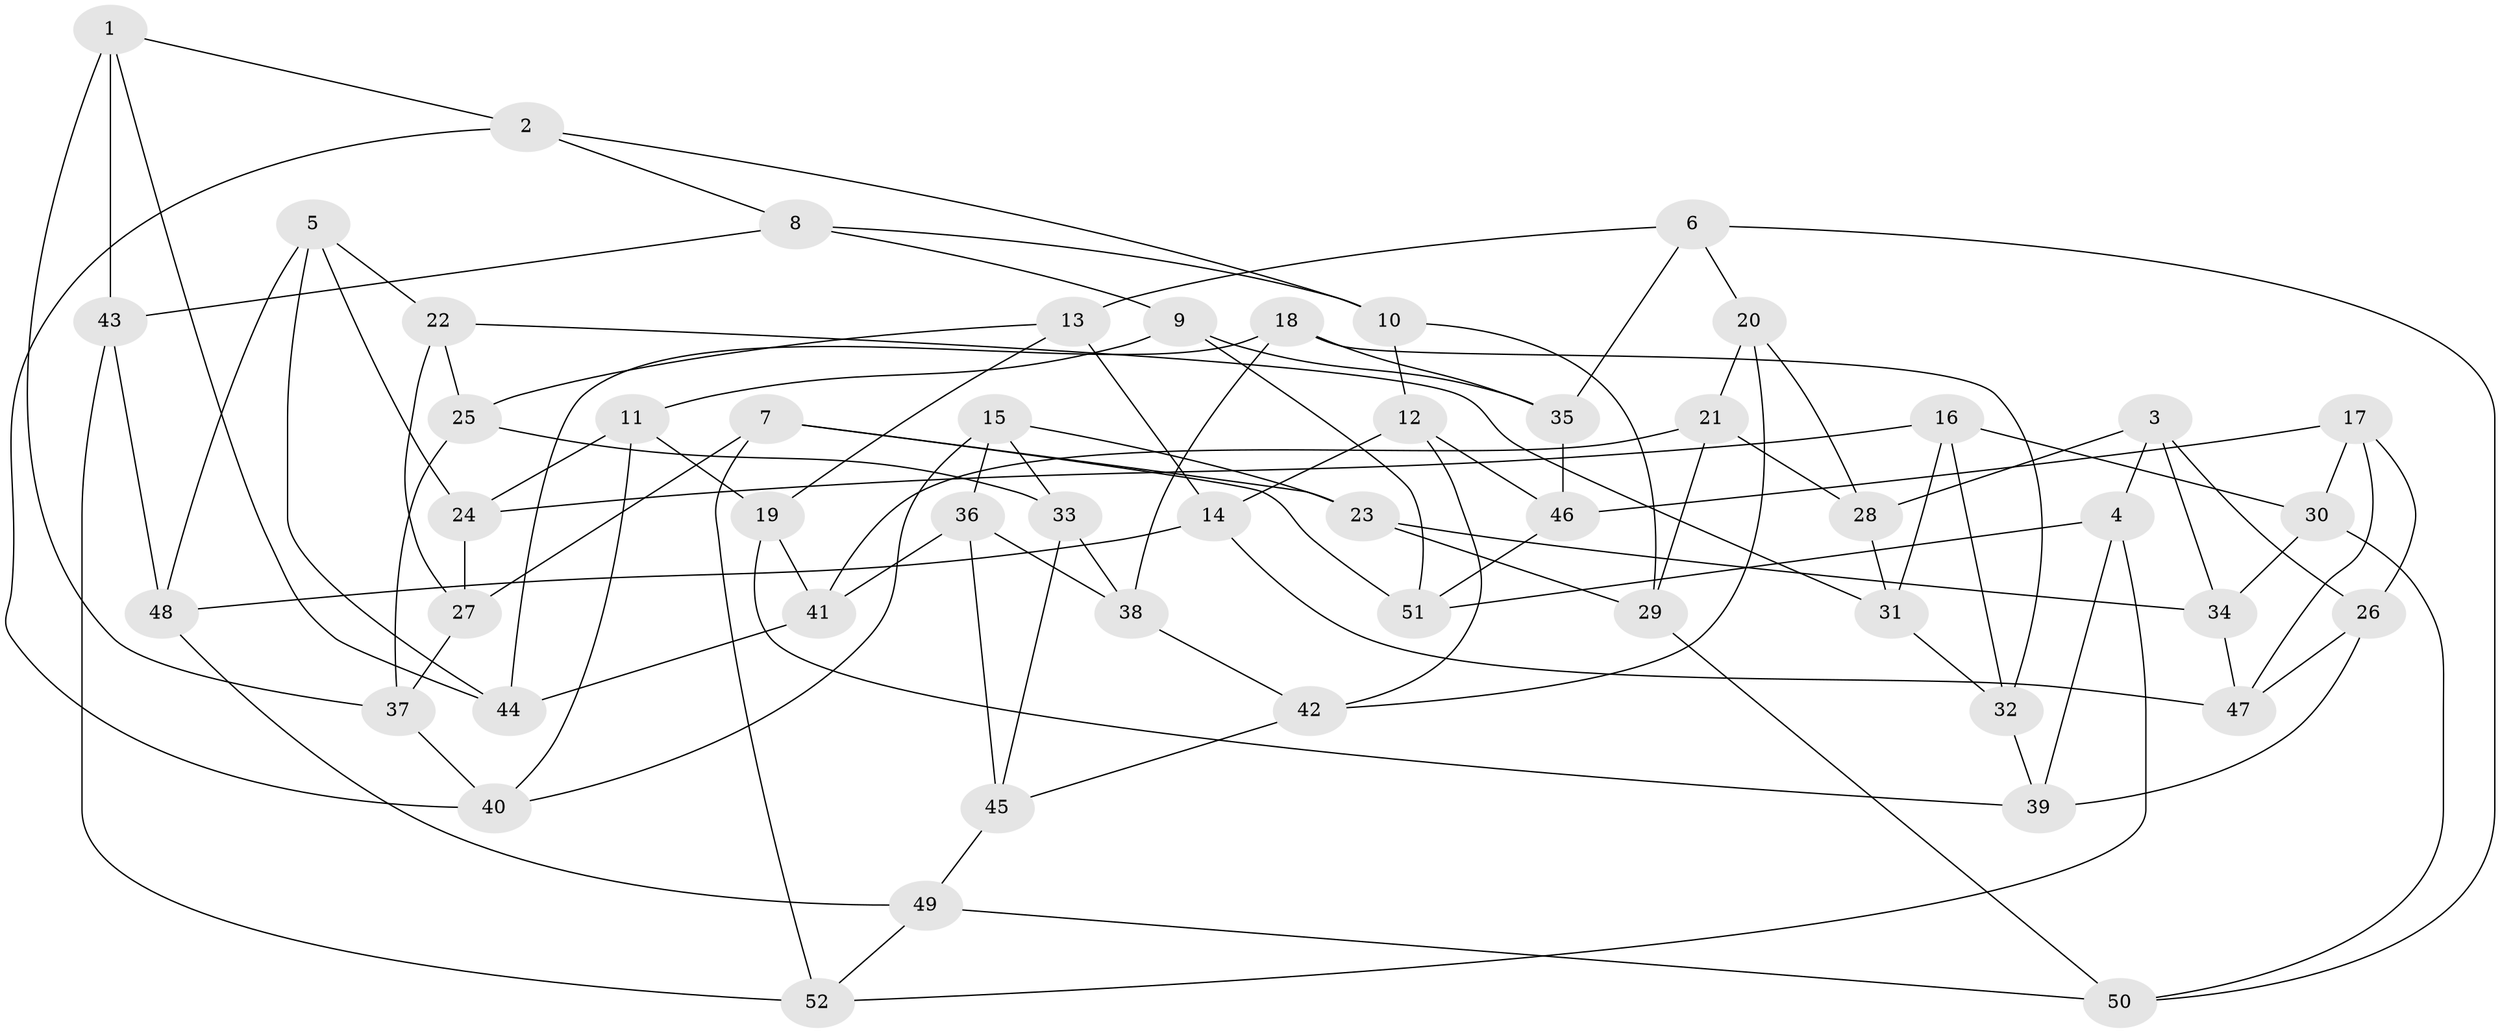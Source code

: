 // Generated by graph-tools (version 1.1) at 2025/27/03/09/25 03:27:02]
// undirected, 52 vertices, 104 edges
graph export_dot {
graph [start="1"]
  node [color=gray90,style=filled];
  1;
  2;
  3;
  4;
  5;
  6;
  7;
  8;
  9;
  10;
  11;
  12;
  13;
  14;
  15;
  16;
  17;
  18;
  19;
  20;
  21;
  22;
  23;
  24;
  25;
  26;
  27;
  28;
  29;
  30;
  31;
  32;
  33;
  34;
  35;
  36;
  37;
  38;
  39;
  40;
  41;
  42;
  43;
  44;
  45;
  46;
  47;
  48;
  49;
  50;
  51;
  52;
  1 -- 2;
  1 -- 37;
  1 -- 43;
  1 -- 44;
  2 -- 8;
  2 -- 40;
  2 -- 10;
  3 -- 34;
  3 -- 28;
  3 -- 4;
  3 -- 26;
  4 -- 39;
  4 -- 51;
  4 -- 52;
  5 -- 44;
  5 -- 48;
  5 -- 24;
  5 -- 22;
  6 -- 35;
  6 -- 50;
  6 -- 20;
  6 -- 13;
  7 -- 52;
  7 -- 27;
  7 -- 23;
  7 -- 51;
  8 -- 10;
  8 -- 9;
  8 -- 43;
  9 -- 51;
  9 -- 11;
  9 -- 35;
  10 -- 29;
  10 -- 12;
  11 -- 19;
  11 -- 40;
  11 -- 24;
  12 -- 14;
  12 -- 42;
  12 -- 46;
  13 -- 14;
  13 -- 25;
  13 -- 19;
  14 -- 47;
  14 -- 48;
  15 -- 40;
  15 -- 33;
  15 -- 23;
  15 -- 36;
  16 -- 24;
  16 -- 31;
  16 -- 30;
  16 -- 32;
  17 -- 26;
  17 -- 30;
  17 -- 47;
  17 -- 46;
  18 -- 32;
  18 -- 44;
  18 -- 35;
  18 -- 38;
  19 -- 41;
  19 -- 39;
  20 -- 42;
  20 -- 28;
  20 -- 21;
  21 -- 41;
  21 -- 28;
  21 -- 29;
  22 -- 27;
  22 -- 25;
  22 -- 31;
  23 -- 34;
  23 -- 29;
  24 -- 27;
  25 -- 33;
  25 -- 37;
  26 -- 47;
  26 -- 39;
  27 -- 37;
  28 -- 31;
  29 -- 50;
  30 -- 34;
  30 -- 50;
  31 -- 32;
  32 -- 39;
  33 -- 45;
  33 -- 38;
  34 -- 47;
  35 -- 46;
  36 -- 45;
  36 -- 41;
  36 -- 38;
  37 -- 40;
  38 -- 42;
  41 -- 44;
  42 -- 45;
  43 -- 52;
  43 -- 48;
  45 -- 49;
  46 -- 51;
  48 -- 49;
  49 -- 50;
  49 -- 52;
}
